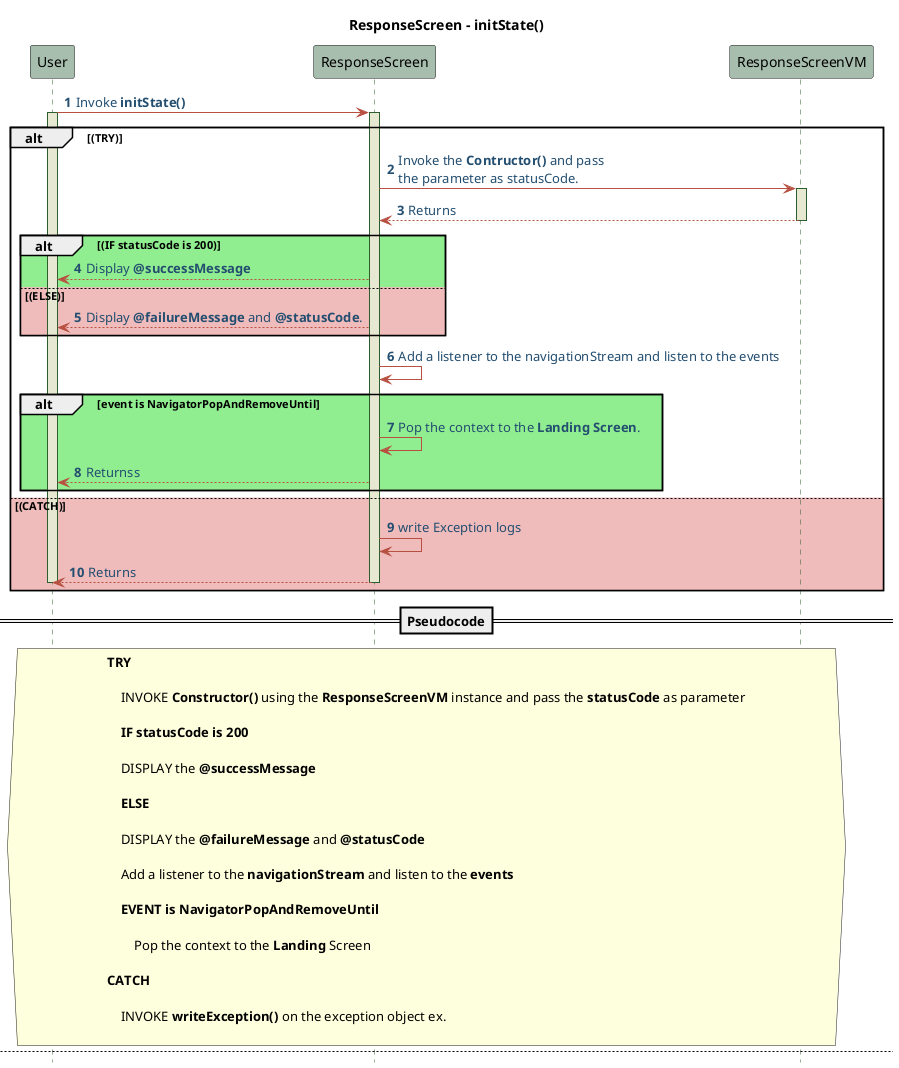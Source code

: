 @startuml ResponseScreen-Sequence-Pseudo

!define POSITIVERESPONSE 90EE90
!define NEGATIVEERESPONSE EFBBBB
!define NUETRALRESPONSE F2DC79

skinparam sequence{
    ParticipantBackgroundColor #A7BEAE
    LifeLineBackgroundColor #E7E8D1
    LifeLineBorderColor #2C5F2D
    ActorBackgroundColor #FC766AFF
    ActorBorderColor #FC766AFF
    ArrowColor #B85042
    ArrowFontColor #234E70
}

title   **ResponseScreen - initState()**
autonumber 1
hide footbox
User -> ResponseScreen: Invoke **initState()**
activate User
activate ResponseScreen
alt (TRY)
    ResponseScreen -> ResponseScreenVM : Invoke the **Contructor()** and pass\nthe parameter as statusCode.
    activate ResponseScreenVM
    ResponseScreenVM --> ResponseScreen : Returns
    deactivate ResponseScreenVM
    alt #POSITIVERESPONSE (IF statusCode is 200)
        ResponseScreen --> User : Display **@successMessage**
    else #NEGATIVEERESPONSE (ELSE)
        ResponseScreen --> User : Display **@failureMessage** and **@statusCode**.
    end

    ResponseScreen -> ResponseScreen: Add a listener to the navigationStream and listen to the events

    alt #POSITIVERESPONSE event is NavigatorPopAndRemoveUntil
        ResponseScreen-> ResponseScreen: Pop the context to the **Landing Screen**.
        ResponseScreen --> User: Returnss
    end

else #NEGATIVEERESPONSE (CATCH)
    ResponseScreen -> ResponseScreen : write Exception logs
    ResponseScreen --> User: Returns
    deactivate ResponseScreen
    deactivate User
end
==Pseudocode==
hnote across
**TRY**
    
    INVOKE **Constructor()** using the **ResponseScreenVM** instance and pass the **statusCode** as parameter
    
    **IF statusCode is 200**
    
    DISPLAY the **@successMessage** 
    
    **ELSE**
    
    DISPLAY the **@failureMessage** and **@statusCode**

    Add a listener to the **navigationStream** and listen to the **events**
    
    **EVENT is NavigatorPopAndRemoveUntil**

        Pop the context to the **Landing** Screen
    
**CATCH**
    
    INVOKE **writeException()** on the exception object ex.

end note

newpage  **ResponseScreen - dispose()**
!define POSITIVERESPONSE 90EE90
!define NEGATIVEERESPONSE EFBBBB
!define NUETRALRESPONSE F2DC79

skinparam sequence{
    ParticipantBackgroundColor #A7BEAE
    LifeLineBackgroundColor #E7E8D1
    LifeLineBorderColor #2C5F2D
    ActorBackgroundColor #FC766AFF
    ActorBorderColor #FC766AFF
    ArrowColor #B85042
    ArrowFontColor #234E70
}

autonumber 1
hide footbox
User -> ResponseScreen: Invokes **dispose()** method
activate User
activate ResponseScreen
ResponseScreen -> ResponseScreen: dispose the **navigationStream Controller**
ResponseScreen --> User: Returnss
deactivate ResponseScreen
deactivate User

==Pseudocode==
hnote across
    USING **.dispose()** method dispose the **navigationStream Controller**
end note